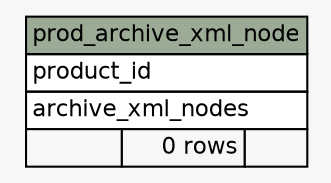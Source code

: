 // dot 2.2.1 on Windows 10 10.0
// SchemaSpy rev 590
digraph "prod_archive_xml_node" {
  graph [
    rankdir="RL"
    bgcolor="#f7f7f7"
    nodesep="0.18"
    ranksep="0.46"
    fontname="Helvetica"
    fontsize="11"
  ];
  node [
    fontname="Helvetica"
    fontsize="11"
    shape="plaintext"
  ];
  edge [
    arrowsize="0.8"
  ];
  "prod_archive_xml_node" [
    label=<
    <TABLE BORDER="0" CELLBORDER="1" CELLSPACING="0" BGCOLOR="#ffffff">
      <TR><TD COLSPAN="3" BGCOLOR="#9bab96" ALIGN="CENTER">prod_archive_xml_node</TD></TR>
      <TR><TD PORT="product_id" COLSPAN="3" ALIGN="LEFT">product_id</TD></TR>
      <TR><TD PORT="archive_xml_nodes" COLSPAN="3" ALIGN="LEFT">archive_xml_nodes</TD></TR>
      <TR><TD ALIGN="LEFT" BGCOLOR="#f7f7f7">  </TD><TD ALIGN="RIGHT" BGCOLOR="#f7f7f7">0 rows</TD><TD ALIGN="RIGHT" BGCOLOR="#f7f7f7">  </TD></TR>
    </TABLE>>
    URL="tables/prod_archive_xml_node.html"
    tooltip="prod_archive_xml_node"
  ];
}
